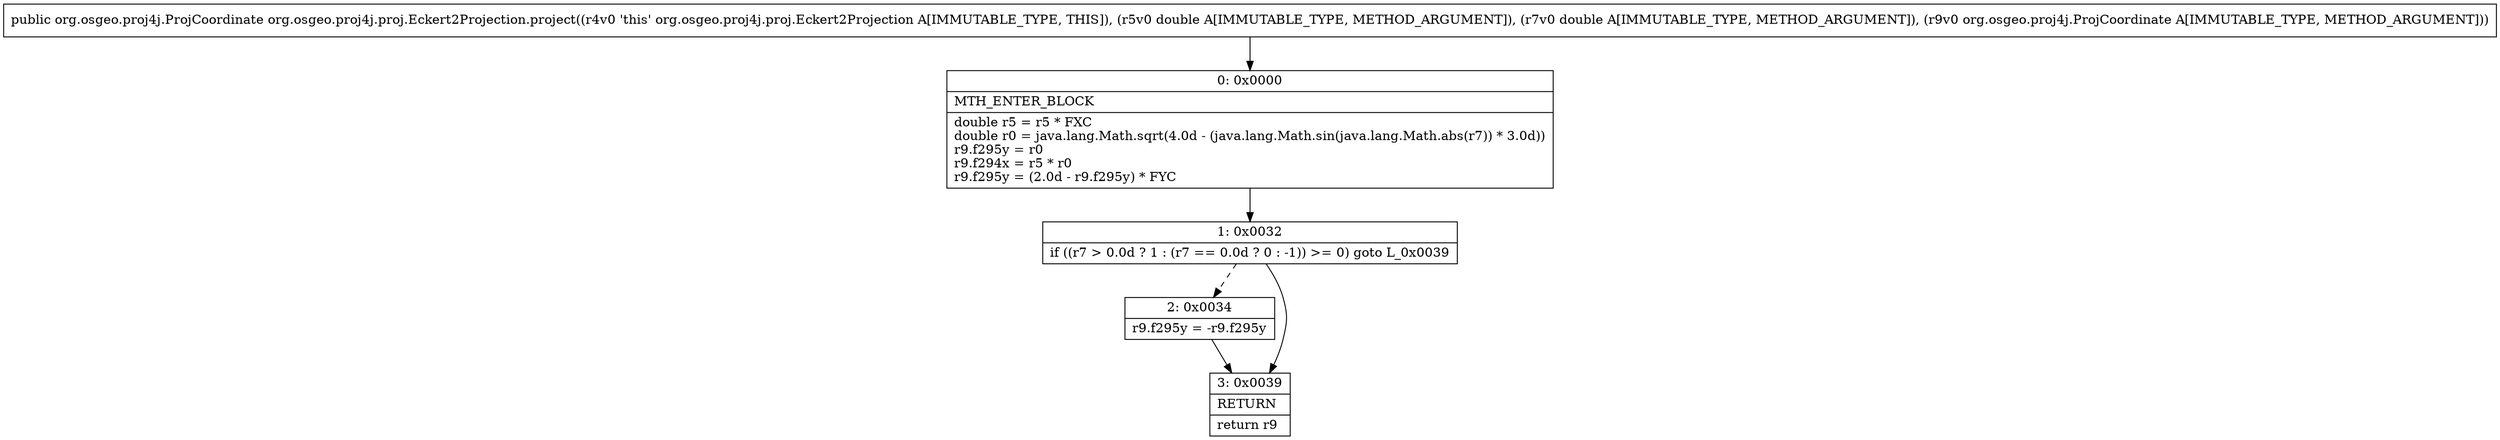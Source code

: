 digraph "CFG fororg.osgeo.proj4j.proj.Eckert2Projection.project(DDLorg\/osgeo\/proj4j\/ProjCoordinate;)Lorg\/osgeo\/proj4j\/ProjCoordinate;" {
Node_0 [shape=record,label="{0\:\ 0x0000|MTH_ENTER_BLOCK\l|double r5 = r5 * FXC\ldouble r0 = java.lang.Math.sqrt(4.0d \- (java.lang.Math.sin(java.lang.Math.abs(r7)) * 3.0d))\lr9.f295y = r0\lr9.f294x = r5 * r0\lr9.f295y = (2.0d \- r9.f295y) * FYC\l}"];
Node_1 [shape=record,label="{1\:\ 0x0032|if ((r7 \> 0.0d ? 1 : (r7 == 0.0d ? 0 : \-1)) \>= 0) goto L_0x0039\l}"];
Node_2 [shape=record,label="{2\:\ 0x0034|r9.f295y = \-r9.f295y\l}"];
Node_3 [shape=record,label="{3\:\ 0x0039|RETURN\l|return r9\l}"];
MethodNode[shape=record,label="{public org.osgeo.proj4j.ProjCoordinate org.osgeo.proj4j.proj.Eckert2Projection.project((r4v0 'this' org.osgeo.proj4j.proj.Eckert2Projection A[IMMUTABLE_TYPE, THIS]), (r5v0 double A[IMMUTABLE_TYPE, METHOD_ARGUMENT]), (r7v0 double A[IMMUTABLE_TYPE, METHOD_ARGUMENT]), (r9v0 org.osgeo.proj4j.ProjCoordinate A[IMMUTABLE_TYPE, METHOD_ARGUMENT])) }"];
MethodNode -> Node_0;
Node_0 -> Node_1;
Node_1 -> Node_2[style=dashed];
Node_1 -> Node_3;
Node_2 -> Node_3;
}

